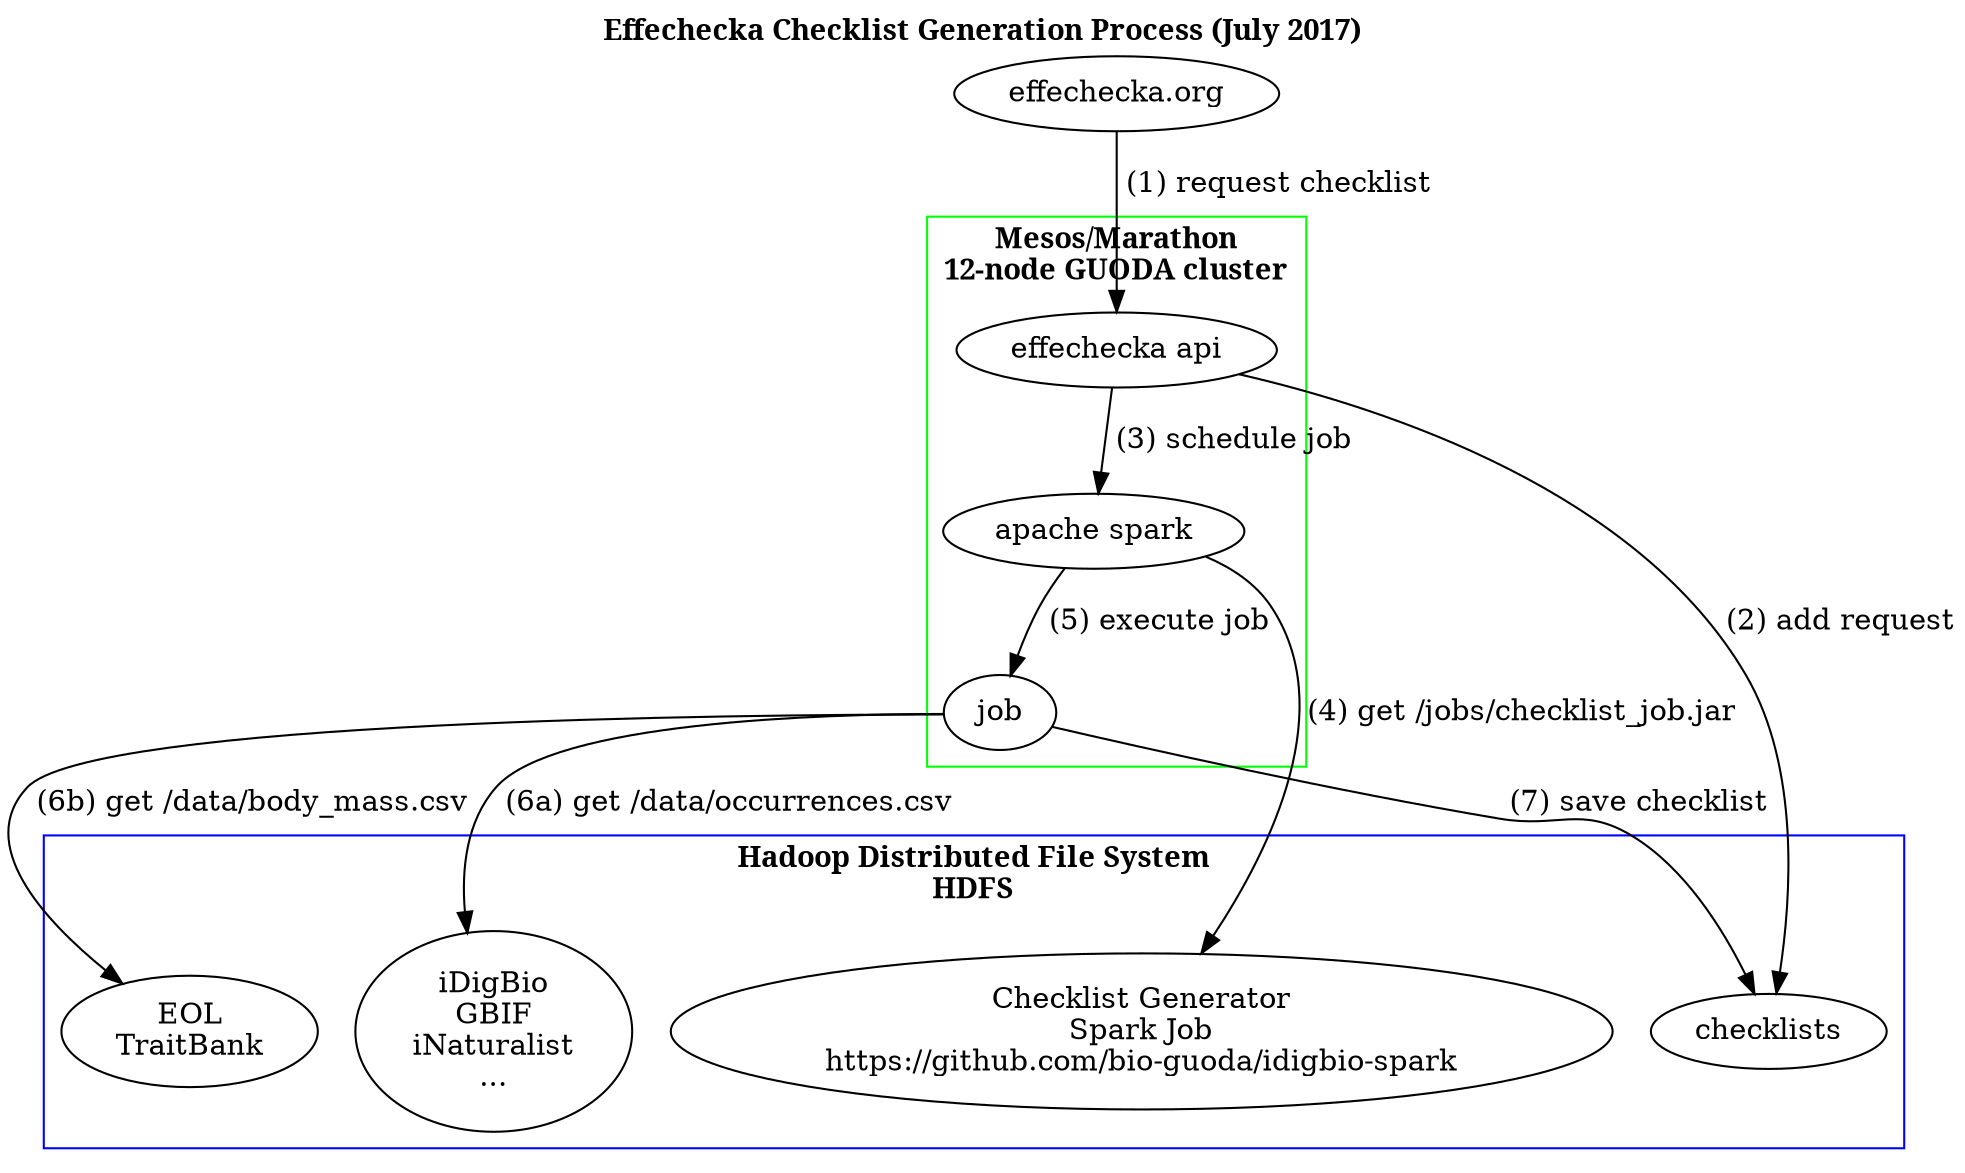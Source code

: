 digraph G {
  labelloc="t";
  label="Effechecka Checklist Generation Process (July 2017)";
  compound=true;
  fontname="bold";
  "effechecka.org" -> "effechecka api"[label=" (1) request checklist"]
  subgraph cluster0 {
	"effechecka api" -> "apache spark"[label=" (3) schedule job"];
  "apache spark" -> "job"[label= " (5) execute job"];
    label = "Mesos/Marathon\n12-node GUODA cluster";
    color = "green";
  }

  subgraph cluster1 {
		"job" -> "iDigBio\nGBIF\niNaturalist\n..."[label= " (6a) get /data/occurrences.csv"];
		"job" -> "checklists"[label=" (7) save checklist"];
    		"effechecka api" -> "checklists"[label=" (2) add request"];
		"job" -> "EOL\nTraitBank"[label= " (6b) get /data/body_mass.csv"];
		"apache spark" -> "Checklist Generator\nSpark Job\nhttps://github.com/bio-guoda/idigbio-spark"[label= " (4) get /jobs/checklist_job.jar"];
		label = "Hadoop Distributed File System\nHDFS"
		color = "blue"
  }

}
